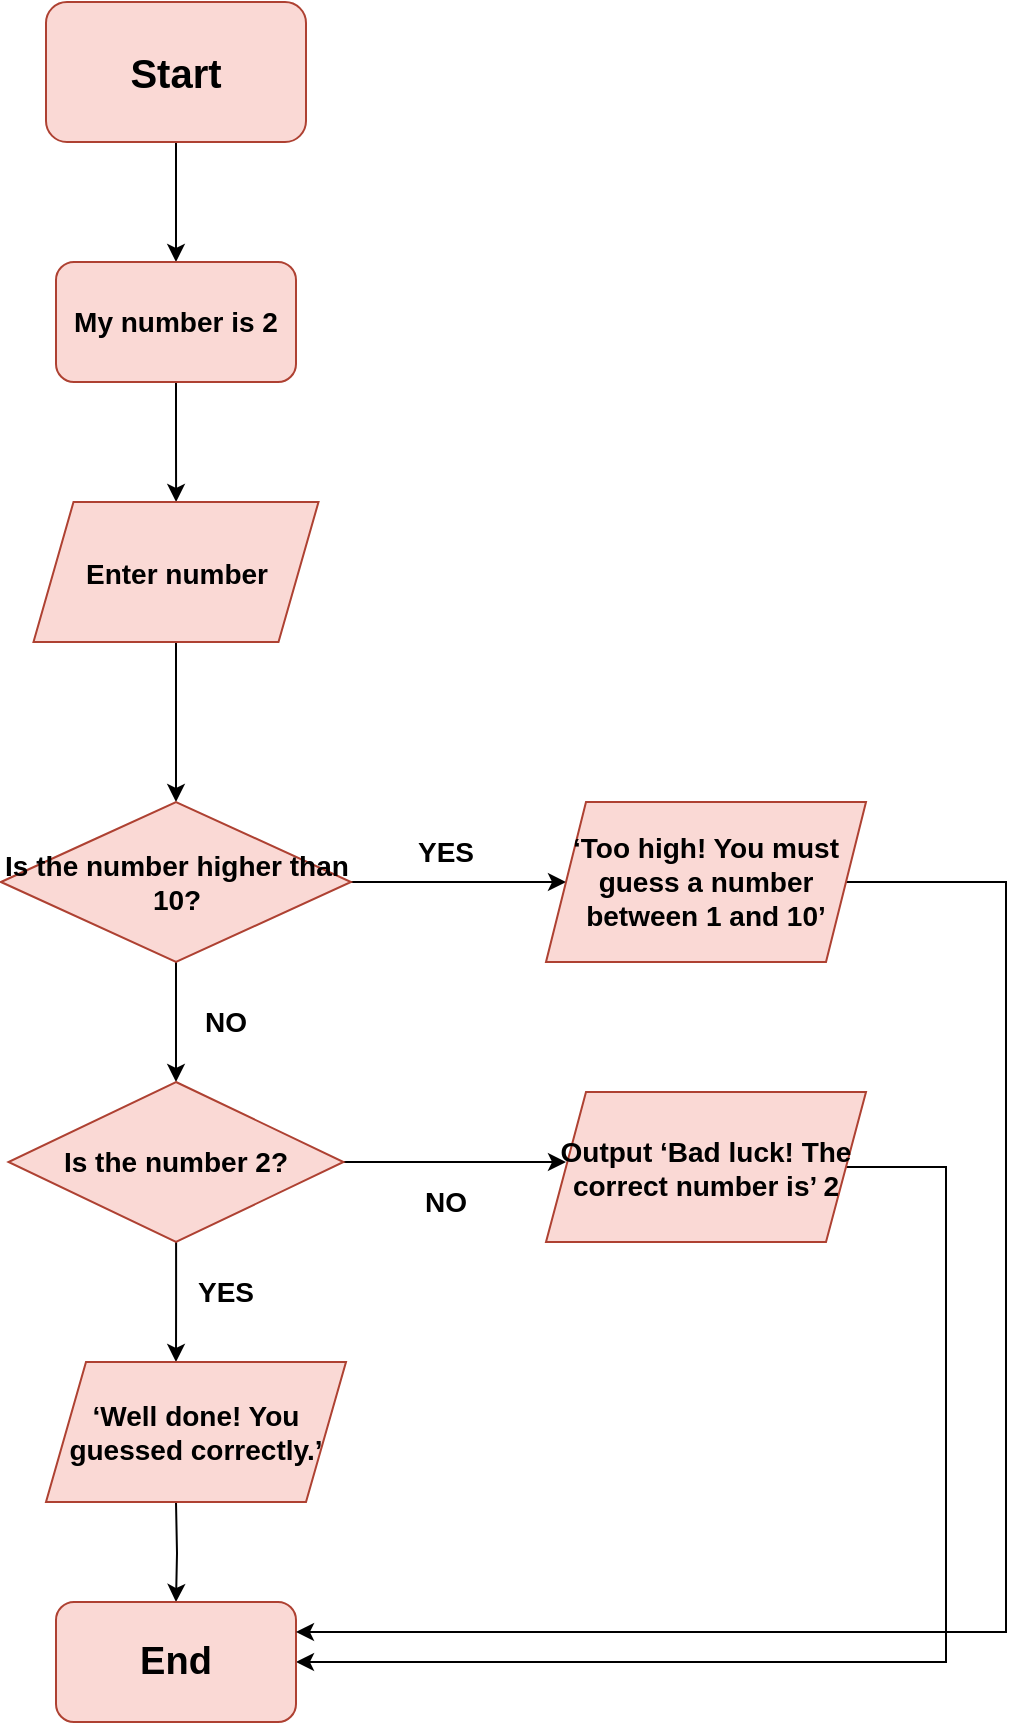 <mxfile version="20.3.0" type="github">
  <diagram id="Jdv65tOk0UUm8chGYxXW" name="หน้า-1">
    <mxGraphModel dx="853" dy="658" grid="1" gridSize="10" guides="1" tooltips="1" connect="1" arrows="1" fold="1" page="1" pageScale="1" pageWidth="827" pageHeight="1169" math="0" shadow="0">
      <root>
        <mxCell id="0" />
        <mxCell id="1" parent="0" />
        <mxCell id="Grp_tZaI9g9ipAopP8oz-35" value="" style="edgeStyle=orthogonalEdgeStyle;rounded=0;orthogonalLoop=1;jettySize=auto;html=1;fontSize=14;entryX=1;entryY=0.5;entryDx=0;entryDy=0;" edge="1" parent="1" source="Grp_tZaI9g9ipAopP8oz-30" target="Grp_tZaI9g9ipAopP8oz-25">
          <mxGeometry relative="1" as="geometry">
            <mxPoint x="170" y="850" as="targetPoint" />
            <Array as="points">
              <mxPoint x="490" y="623" />
              <mxPoint x="490" y="870" />
            </Array>
          </mxGeometry>
        </mxCell>
        <mxCell id="Grp_tZaI9g9ipAopP8oz-30" value="&lt;b&gt;Output ‘Bad luck! The correct number is’ 2&lt;/b&gt;" style="shape=parallelogram;perimeter=parallelogramPerimeter;whiteSpace=wrap;html=1;fixedSize=1;fontSize=14;fillColor=#fad9d5;strokeColor=#ae4132;" vertex="1" parent="1">
          <mxGeometry x="290" y="585" width="160" height="75" as="geometry" />
        </mxCell>
        <mxCell id="Grp_tZaI9g9ipAopP8oz-4" value="" style="edgeStyle=orthogonalEdgeStyle;rounded=0;orthogonalLoop=1;jettySize=auto;html=1;fontSize=20;" edge="1" parent="1" source="Grp_tZaI9g9ipAopP8oz-2" target="Grp_tZaI9g9ipAopP8oz-3">
          <mxGeometry relative="1" as="geometry" />
        </mxCell>
        <mxCell id="Grp_tZaI9g9ipAopP8oz-2" value="&lt;b style=&quot;font-size: 20px;&quot;&gt;Start&lt;/b&gt;" style="rounded=1;whiteSpace=wrap;html=1;fillColor=#fad9d5;strokeColor=#ae4132;" vertex="1" parent="1">
          <mxGeometry x="40" y="40" width="130" height="70" as="geometry" />
        </mxCell>
        <mxCell id="Grp_tZaI9g9ipAopP8oz-6" value="" style="edgeStyle=orthogonalEdgeStyle;rounded=0;orthogonalLoop=1;jettySize=auto;html=1;fontSize=20;" edge="1" parent="1" source="Grp_tZaI9g9ipAopP8oz-3" target="Grp_tZaI9g9ipAopP8oz-27">
          <mxGeometry relative="1" as="geometry">
            <mxPoint x="105.0" y="310.0" as="targetPoint" />
          </mxGeometry>
        </mxCell>
        <mxCell id="Grp_tZaI9g9ipAopP8oz-3" value="&lt;font size=&quot;1&quot;&gt;&lt;b style=&quot;font-size: 14px;&quot;&gt;My number is 2&lt;/b&gt;&lt;/font&gt;" style="whiteSpace=wrap;html=1;fillColor=#fad9d5;strokeColor=#ae4132;rounded=1;" vertex="1" parent="1">
          <mxGeometry x="45" y="170" width="120" height="60" as="geometry" />
        </mxCell>
        <mxCell id="Grp_tZaI9g9ipAopP8oz-8" value="" style="edgeStyle=orthogonalEdgeStyle;rounded=0;orthogonalLoop=1;jettySize=auto;html=1;fontSize=20;exitX=0.5;exitY=1;exitDx=0;exitDy=0;exitPerimeter=0;" edge="1" parent="1" source="Grp_tZaI9g9ipAopP8oz-27" target="Grp_tZaI9g9ipAopP8oz-7">
          <mxGeometry relative="1" as="geometry">
            <mxPoint x="105.0" y="370" as="sourcePoint" />
          </mxGeometry>
        </mxCell>
        <mxCell id="Grp_tZaI9g9ipAopP8oz-10" value="" style="edgeStyle=orthogonalEdgeStyle;rounded=0;orthogonalLoop=1;jettySize=auto;html=1;fontSize=20;" edge="1" parent="1" source="Grp_tZaI9g9ipAopP8oz-7">
          <mxGeometry relative="1" as="geometry">
            <mxPoint x="300" y="480" as="targetPoint" />
          </mxGeometry>
        </mxCell>
        <mxCell id="Grp_tZaI9g9ipAopP8oz-12" value="" style="edgeStyle=orthogonalEdgeStyle;rounded=0;orthogonalLoop=1;jettySize=auto;html=1;fontSize=14;" edge="1" parent="1" source="Grp_tZaI9g9ipAopP8oz-7">
          <mxGeometry relative="1" as="geometry">
            <mxPoint x="105.0" y="580" as="targetPoint" />
          </mxGeometry>
        </mxCell>
        <mxCell id="Grp_tZaI9g9ipAopP8oz-7" value="&lt;b style=&quot;font-size: 14px;&quot;&gt;Is the number higher than 10?&lt;/b&gt;" style="rhombus;whiteSpace=wrap;html=1;fillColor=#fad9d5;strokeColor=#ae4132;rounded=1;arcSize=0;" vertex="1" parent="1">
          <mxGeometry x="17.5" y="440" width="175" height="80" as="geometry" />
        </mxCell>
        <mxCell id="Grp_tZaI9g9ipAopP8oz-15" value="" style="edgeStyle=orthogonalEdgeStyle;rounded=0;orthogonalLoop=1;jettySize=auto;html=1;fontSize=14;" edge="1" parent="1" source="Grp_tZaI9g9ipAopP8oz-13">
          <mxGeometry relative="1" as="geometry">
            <mxPoint x="300" y="620" as="targetPoint" />
          </mxGeometry>
        </mxCell>
        <mxCell id="Grp_tZaI9g9ipAopP8oz-17" value="" style="edgeStyle=orthogonalEdgeStyle;rounded=0;orthogonalLoop=1;jettySize=auto;html=1;fontSize=14;" edge="1" parent="1" source="Grp_tZaI9g9ipAopP8oz-13">
          <mxGeometry relative="1" as="geometry">
            <mxPoint x="105.0" y="720" as="targetPoint" />
          </mxGeometry>
        </mxCell>
        <mxCell id="Grp_tZaI9g9ipAopP8oz-13" value="&lt;b&gt;Is the number 2?&lt;/b&gt;" style="rhombus;whiteSpace=wrap;html=1;fontSize=14;fillColor=#fad9d5;strokeColor=#ae4132;" vertex="1" parent="1">
          <mxGeometry x="21.25" y="580" width="167.5" height="80" as="geometry" />
        </mxCell>
        <mxCell id="Grp_tZaI9g9ipAopP8oz-26" value="" style="edgeStyle=orthogonalEdgeStyle;rounded=0;orthogonalLoop=1;jettySize=auto;html=1;fontSize=14;" edge="1" parent="1" target="Grp_tZaI9g9ipAopP8oz-25">
          <mxGeometry relative="1" as="geometry">
            <mxPoint x="105.0" y="790" as="sourcePoint" />
          </mxGeometry>
        </mxCell>
        <mxCell id="Grp_tZaI9g9ipAopP8oz-18" value="&lt;b&gt;YES&lt;/b&gt;" style="text;html=1;strokeColor=none;fillColor=none;align=center;verticalAlign=middle;whiteSpace=wrap;rounded=0;fontSize=14;" vertex="1" parent="1">
          <mxGeometry x="100" y="670" width="60" height="30" as="geometry" />
        </mxCell>
        <mxCell id="Grp_tZaI9g9ipAopP8oz-19" value="&lt;b&gt;YES&lt;/b&gt;" style="text;html=1;strokeColor=none;fillColor=none;align=center;verticalAlign=middle;whiteSpace=wrap;rounded=0;fontSize=14;" vertex="1" parent="1">
          <mxGeometry x="210" y="450" width="60" height="30" as="geometry" />
        </mxCell>
        <mxCell id="Grp_tZaI9g9ipAopP8oz-20" value="&lt;b&gt;NO&lt;/b&gt;" style="text;html=1;strokeColor=none;fillColor=none;align=center;verticalAlign=middle;whiteSpace=wrap;rounded=0;fontSize=14;" vertex="1" parent="1">
          <mxGeometry x="210" y="625" width="60" height="30" as="geometry" />
        </mxCell>
        <mxCell id="Grp_tZaI9g9ipAopP8oz-23" value="&lt;b&gt;NO&lt;/b&gt;" style="text;html=1;strokeColor=none;fillColor=none;align=center;verticalAlign=middle;whiteSpace=wrap;rounded=0;fontSize=14;" vertex="1" parent="1">
          <mxGeometry x="100" y="530" width="60" height="40" as="geometry" />
        </mxCell>
        <mxCell id="Grp_tZaI9g9ipAopP8oz-25" value="&lt;b&gt;&lt;font style=&quot;font-size: 19px;&quot;&gt;End&lt;/font&gt;&lt;/b&gt;" style="whiteSpace=wrap;html=1;fontSize=14;fillColor=#fad9d5;strokeColor=#ae4132;rounded=1;" vertex="1" parent="1">
          <mxGeometry x="45" y="840" width="120" height="60" as="geometry" />
        </mxCell>
        <mxCell id="Grp_tZaI9g9ipAopP8oz-27" value="&lt;b style=&quot;font-size: 14px;&quot;&gt;Enter number&lt;/b&gt;" style="shape=parallelogram;perimeter=parallelogramPerimeter;whiteSpace=wrap;html=1;fixedSize=1;fontSize=19;fillColor=#fad9d5;strokeColor=#ae4132;" vertex="1" parent="1">
          <mxGeometry x="33.75" y="290" width="142.5" height="70" as="geometry" />
        </mxCell>
        <mxCell id="Grp_tZaI9g9ipAopP8oz-33" value="" style="edgeStyle=orthogonalEdgeStyle;rounded=0;orthogonalLoop=1;jettySize=auto;html=1;fontSize=14;entryX=1;entryY=0.25;entryDx=0;entryDy=0;" edge="1" parent="1" source="Grp_tZaI9g9ipAopP8oz-28" target="Grp_tZaI9g9ipAopP8oz-25">
          <mxGeometry relative="1" as="geometry">
            <mxPoint x="550" y="480" as="targetPoint" />
            <Array as="points">
              <mxPoint x="520" y="480" />
              <mxPoint x="520" y="855" />
            </Array>
          </mxGeometry>
        </mxCell>
        <mxCell id="Grp_tZaI9g9ipAopP8oz-28" value="&lt;b&gt;‘Too high! You must guess a number between 1 and 10’&lt;/b&gt;" style="shape=parallelogram;perimeter=parallelogramPerimeter;whiteSpace=wrap;html=1;fixedSize=1;fontSize=14;fillColor=#fad9d5;strokeColor=#ae4132;" vertex="1" parent="1">
          <mxGeometry x="290" y="440" width="160" height="80" as="geometry" />
        </mxCell>
        <mxCell id="Grp_tZaI9g9ipAopP8oz-31" value="&lt;b&gt;‘Well done! You guessed correctly.’&lt;/b&gt;" style="shape=parallelogram;perimeter=parallelogramPerimeter;whiteSpace=wrap;html=1;fixedSize=1;fontSize=14;fillColor=#fad9d5;strokeColor=#ae4132;" vertex="1" parent="1">
          <mxGeometry x="40" y="720" width="150" height="70" as="geometry" />
        </mxCell>
      </root>
    </mxGraphModel>
  </diagram>
</mxfile>
